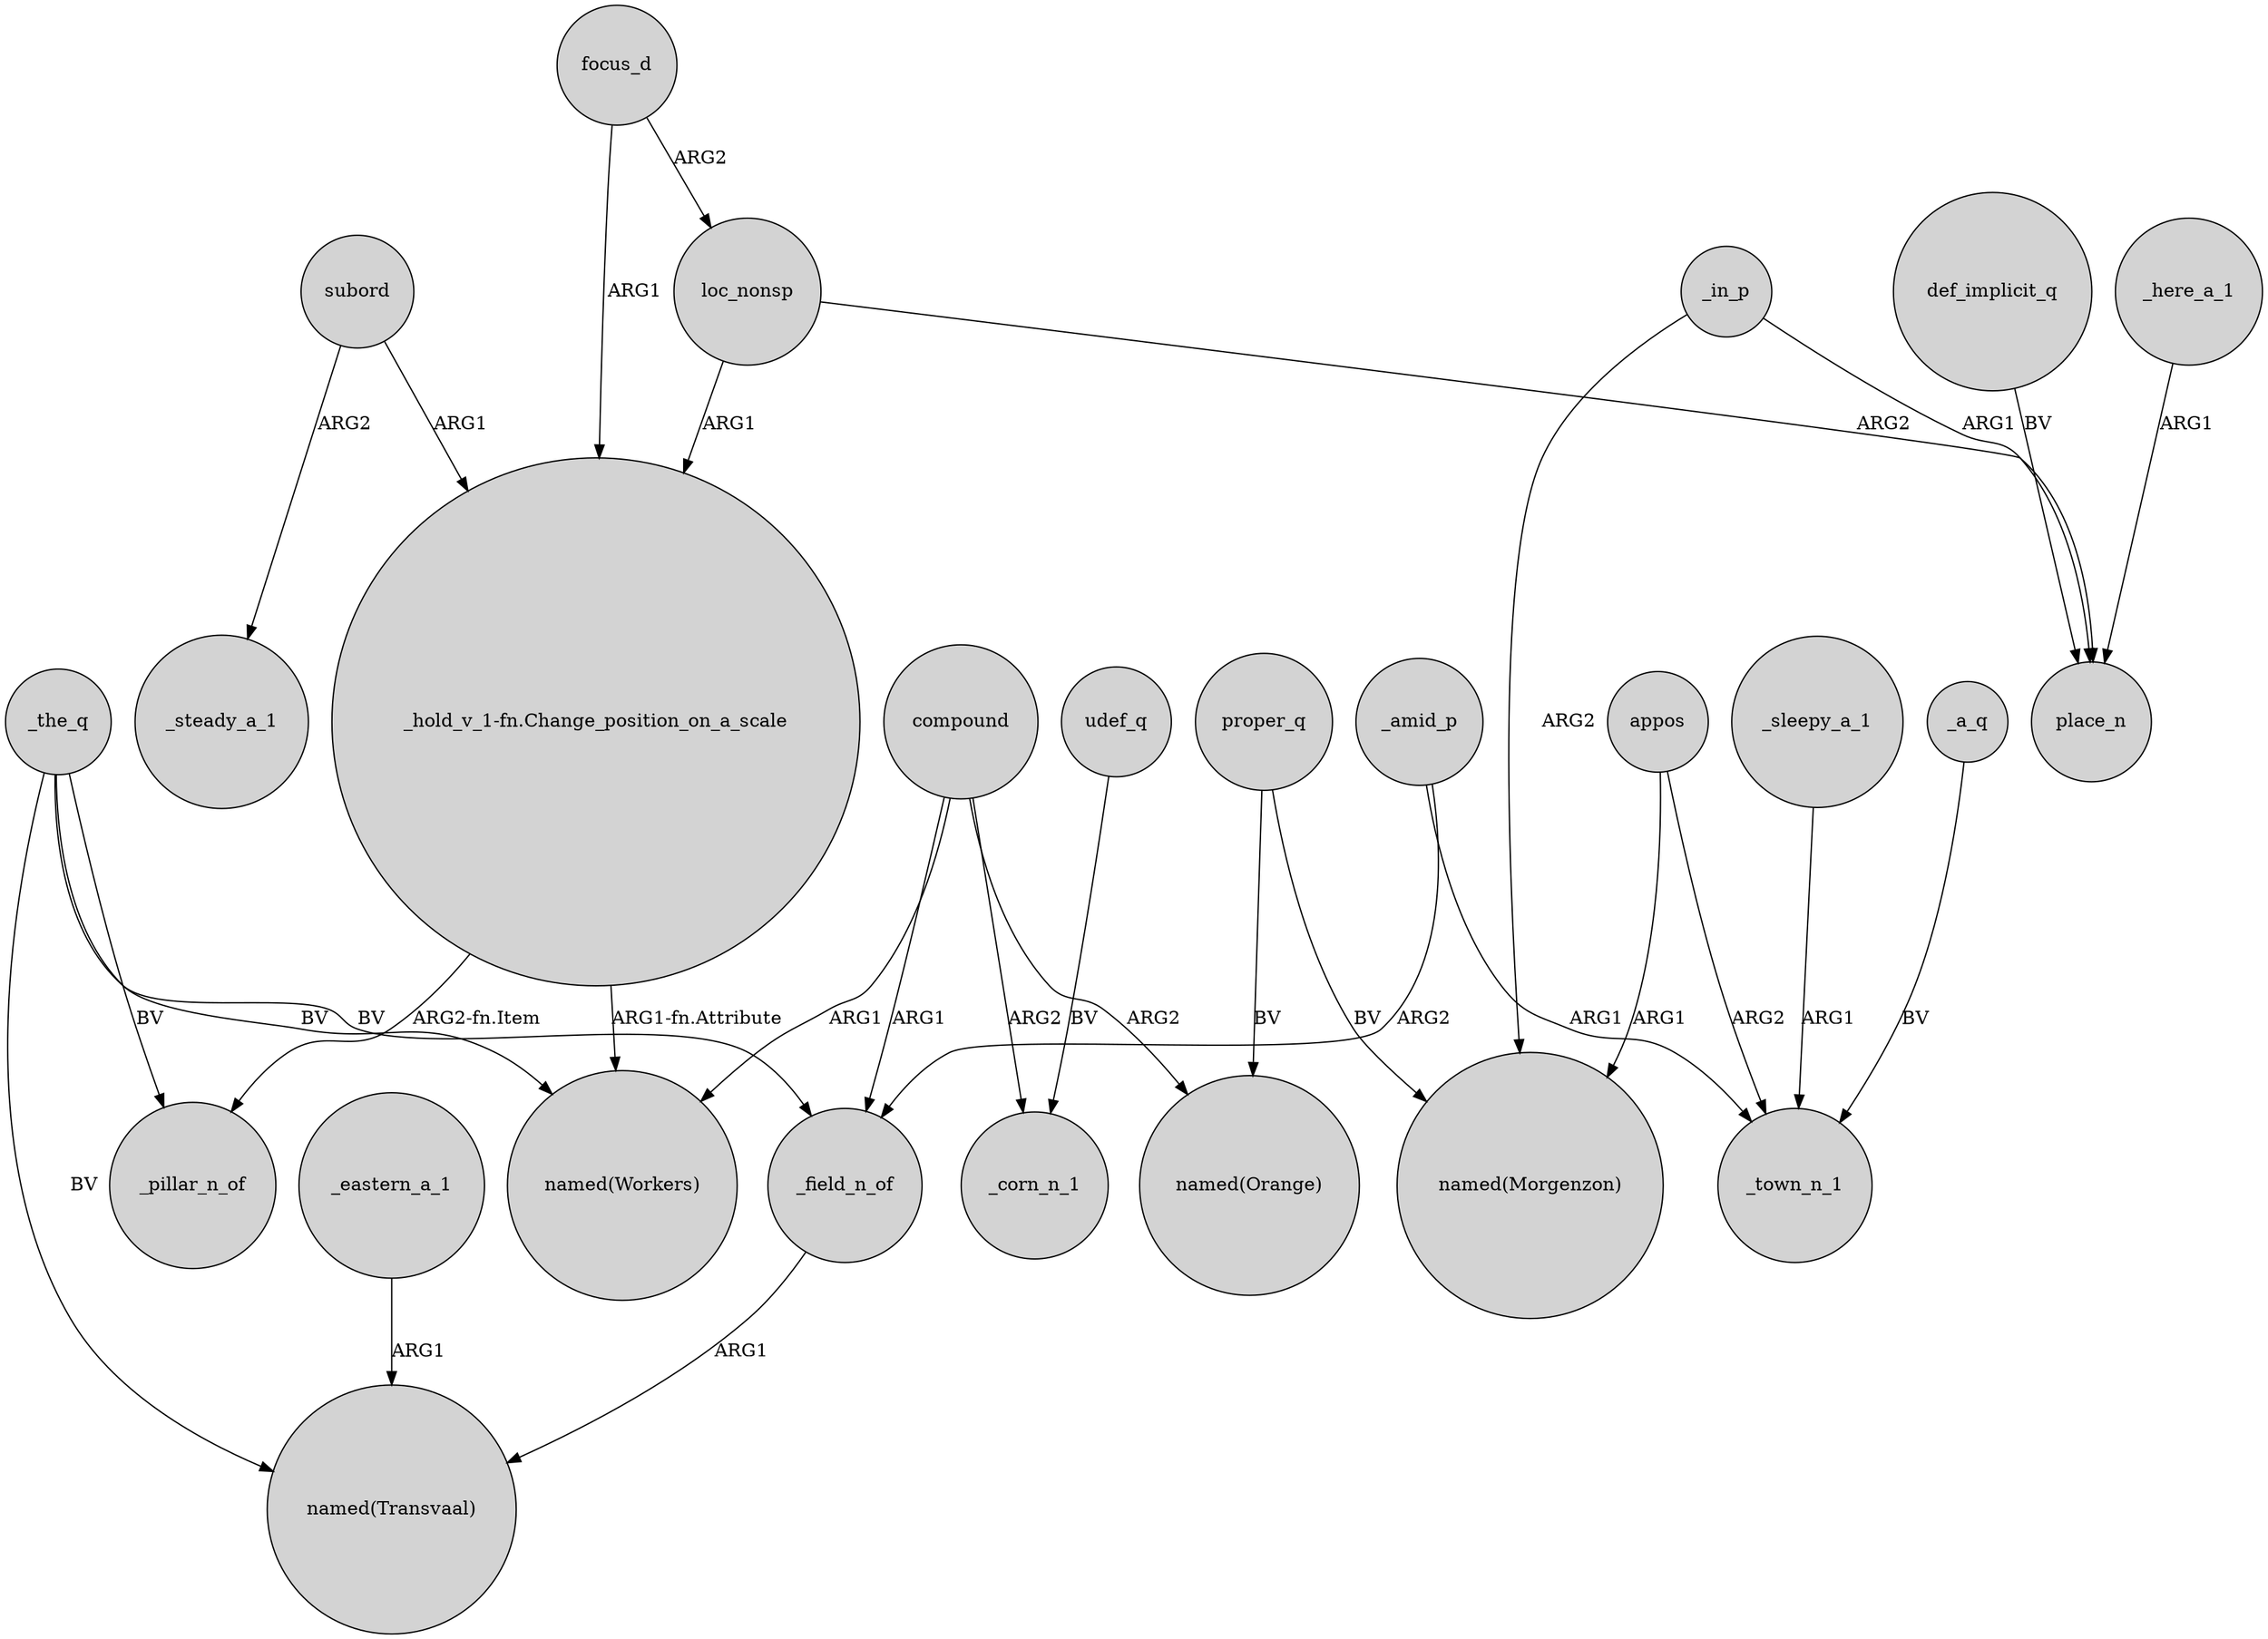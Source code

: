 digraph {
	node [shape=circle style=filled]
	_amid_p -> _field_n_of [label=ARG2]
	focus_d -> "_hold_v_1-fn.Change_position_on_a_scale" [label=ARG1]
	def_implicit_q -> place_n [label=BV]
	_the_q -> "named(Transvaal)" [label=BV]
	appos -> _town_n_1 [label=ARG2]
	compound -> _corn_n_1 [label=ARG2]
	_in_p -> place_n [label=ARG1]
	loc_nonsp -> "_hold_v_1-fn.Change_position_on_a_scale" [label=ARG1]
	focus_d -> loc_nonsp [label=ARG2]
	_here_a_1 -> place_n [label=ARG1]
	compound -> _field_n_of [label=ARG1]
	"_hold_v_1-fn.Change_position_on_a_scale" -> _pillar_n_of [label="ARG2-fn.Item"]
	compound -> "named(Workers)" [label=ARG1]
	_eastern_a_1 -> "named(Transvaal)" [label=ARG1]
	_sleepy_a_1 -> _town_n_1 [label=ARG1]
	_field_n_of -> "named(Transvaal)" [label=ARG1]
	_a_q -> _town_n_1 [label=BV]
	proper_q -> "named(Morgenzon)" [label=BV]
	udef_q -> _corn_n_1 [label=BV]
	proper_q -> "named(Orange)" [label=BV]
	compound -> "named(Orange)" [label=ARG2]
	_in_p -> "named(Morgenzon)" [label=ARG2]
	_the_q -> _field_n_of [label=BV]
	"_hold_v_1-fn.Change_position_on_a_scale" -> "named(Workers)" [label="ARG1-fn.Attribute"]
	loc_nonsp -> place_n [label=ARG2]
	_the_q -> "named(Workers)" [label=BV]
	appos -> "named(Morgenzon)" [label=ARG1]
	_amid_p -> _town_n_1 [label=ARG1]
	_the_q -> _pillar_n_of [label=BV]
	subord -> _steady_a_1 [label=ARG2]
	subord -> "_hold_v_1-fn.Change_position_on_a_scale" [label=ARG1]
}
